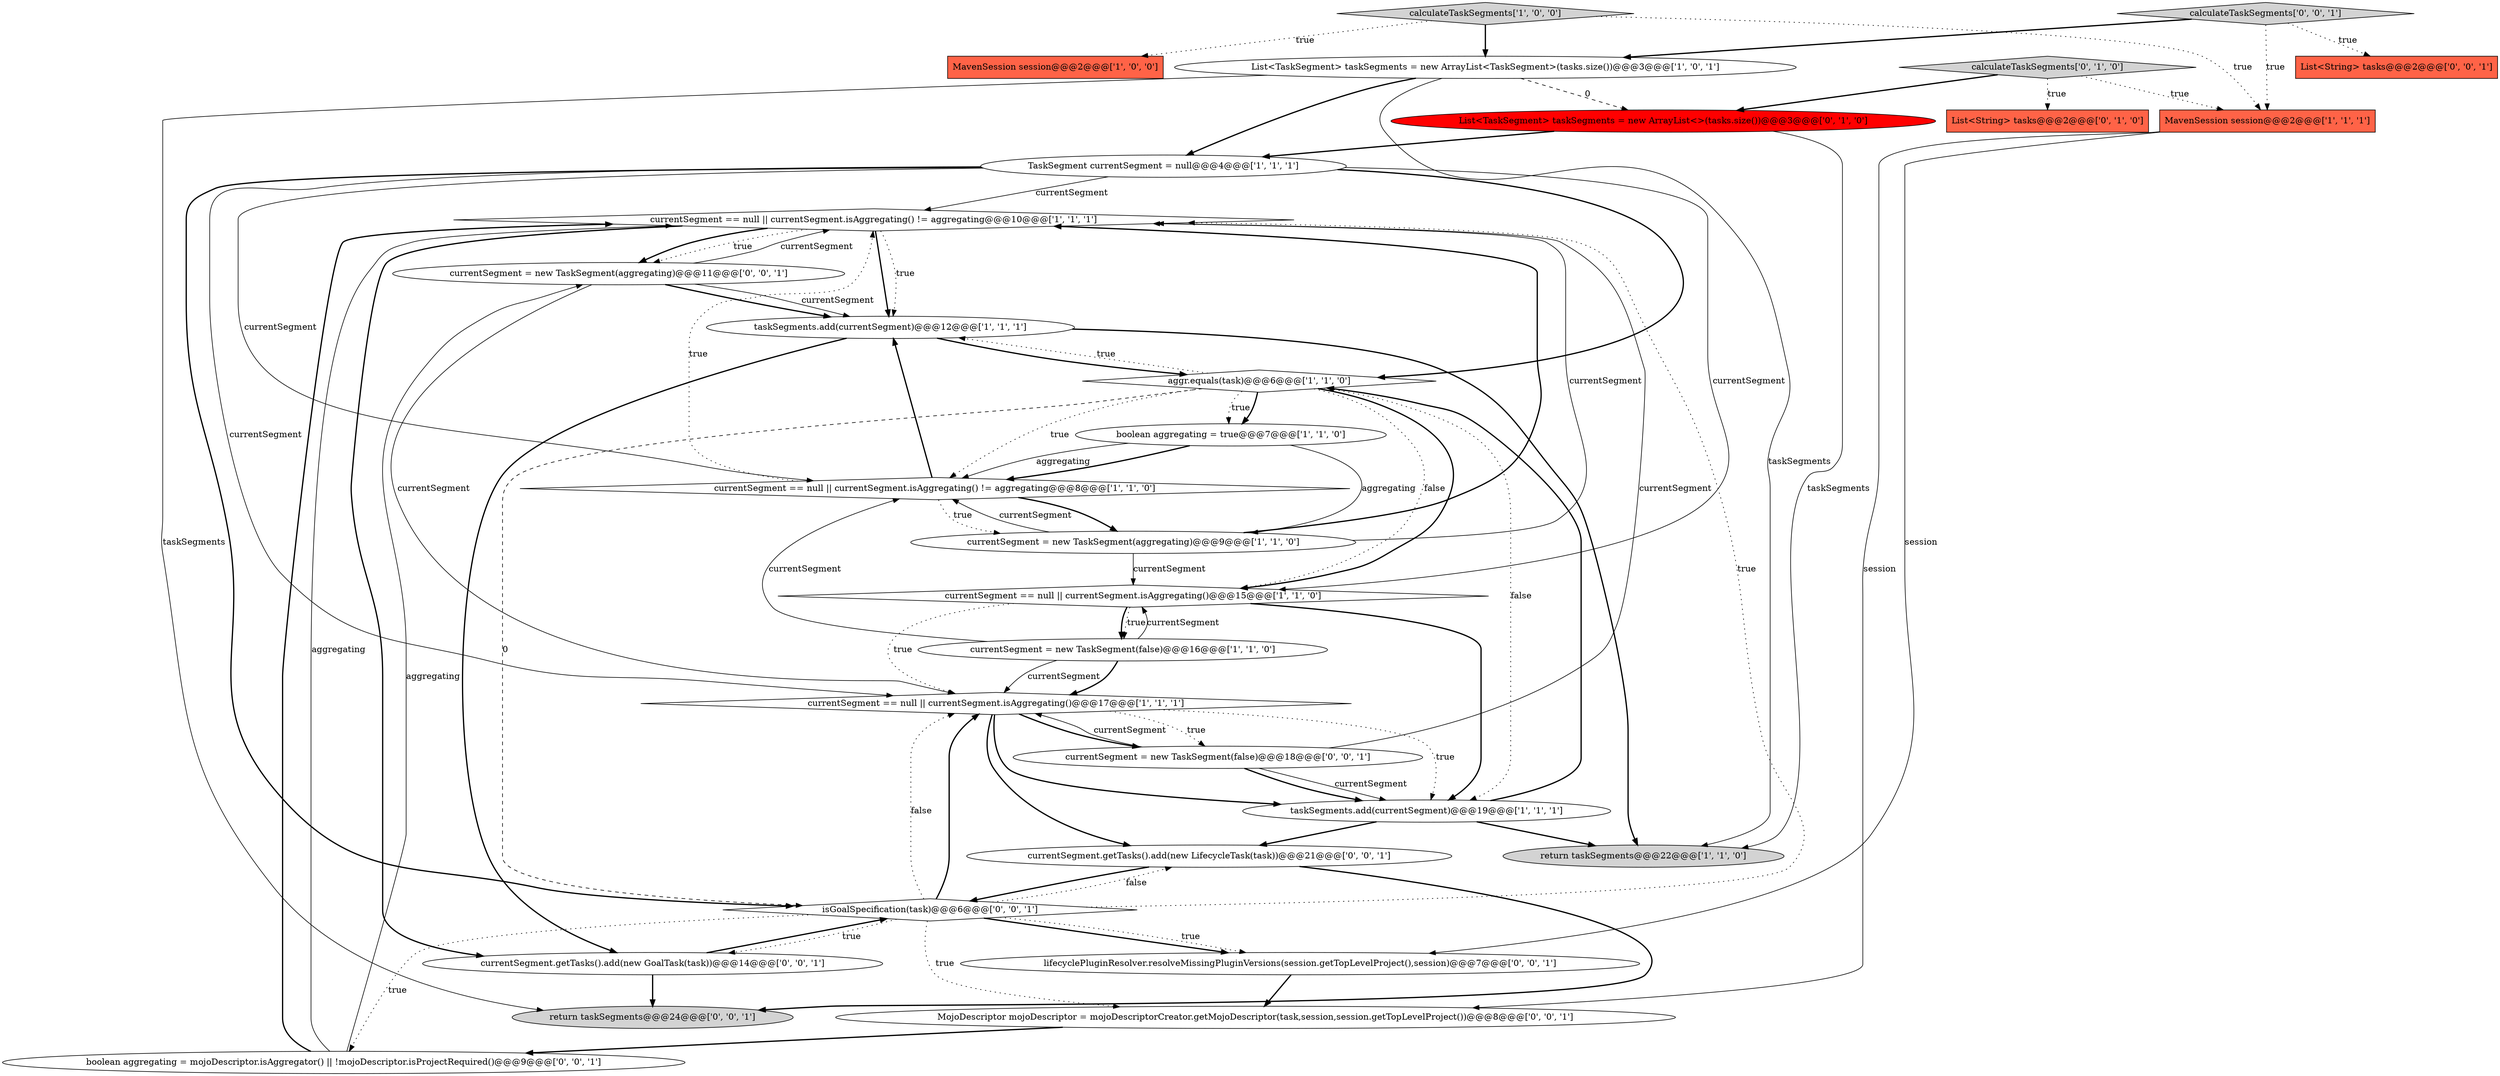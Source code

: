 digraph {
14 [style = filled, label = "List<TaskSegment> taskSegments = new ArrayList<TaskSegment>(tasks.size())@@@3@@@['1', '0', '1']", fillcolor = white, shape = ellipse image = "AAA0AAABBB1BBB"];
5 [style = filled, label = "calculateTaskSegments['1', '0', '0']", fillcolor = lightgray, shape = diamond image = "AAA0AAABBB1BBB"];
3 [style = filled, label = "currentSegment == null || currentSegment.isAggregating() != aggregating@@@10@@@['1', '1', '1']", fillcolor = white, shape = diamond image = "AAA0AAABBB1BBB"];
12 [style = filled, label = "MavenSession session@@@2@@@['1', '1', '1']", fillcolor = tomato, shape = box image = "AAA0AAABBB1BBB"];
23 [style = filled, label = "return taskSegments@@@24@@@['0', '0', '1']", fillcolor = lightgray, shape = ellipse image = "AAA0AAABBB3BBB"];
18 [style = filled, label = "List<TaskSegment> taskSegments = new ArrayList<>(tasks.size())@@@3@@@['0', '1', '0']", fillcolor = red, shape = ellipse image = "AAA1AAABBB2BBB"];
8 [style = filled, label = "currentSegment = new TaskSegment(false)@@@16@@@['1', '1', '0']", fillcolor = white, shape = ellipse image = "AAA0AAABBB1BBB"];
25 [style = filled, label = "boolean aggregating = mojoDescriptor.isAggregator() || !mojoDescriptor.isProjectRequired()@@@9@@@['0', '0', '1']", fillcolor = white, shape = ellipse image = "AAA0AAABBB3BBB"];
21 [style = filled, label = "currentSegment = new TaskSegment(false)@@@18@@@['0', '0', '1']", fillcolor = white, shape = ellipse image = "AAA0AAABBB3BBB"];
15 [style = filled, label = "currentSegment == null || currentSegment.isAggregating()@@@17@@@['1', '1', '1']", fillcolor = white, shape = diamond image = "AAA0AAABBB1BBB"];
28 [style = filled, label = "currentSegment = new TaskSegment(aggregating)@@@11@@@['0', '0', '1']", fillcolor = white, shape = ellipse image = "AAA0AAABBB3BBB"];
9 [style = filled, label = "currentSegment == null || currentSegment.isAggregating() != aggregating@@@8@@@['1', '1', '0']", fillcolor = white, shape = diamond image = "AAA0AAABBB1BBB"];
7 [style = filled, label = "aggr.equals(task)@@@6@@@['1', '1', '0']", fillcolor = white, shape = diamond image = "AAA0AAABBB1BBB"];
11 [style = filled, label = "MavenSession session@@@2@@@['1', '0', '0']", fillcolor = tomato, shape = box image = "AAA0AAABBB1BBB"];
20 [style = filled, label = "lifecyclePluginResolver.resolveMissingPluginVersions(session.getTopLevelProject(),session)@@@7@@@['0', '0', '1']", fillcolor = white, shape = ellipse image = "AAA0AAABBB3BBB"];
10 [style = filled, label = "currentSegment = new TaskSegment(aggregating)@@@9@@@['1', '1', '0']", fillcolor = white, shape = ellipse image = "AAA0AAABBB1BBB"];
26 [style = filled, label = "currentSegment.getTasks().add(new GoalTask(task))@@@14@@@['0', '0', '1']", fillcolor = white, shape = ellipse image = "AAA0AAABBB3BBB"];
1 [style = filled, label = "boolean aggregating = true@@@7@@@['1', '1', '0']", fillcolor = white, shape = ellipse image = "AAA0AAABBB1BBB"];
16 [style = filled, label = "List<String> tasks@@@2@@@['0', '1', '0']", fillcolor = tomato, shape = box image = "AAA0AAABBB2BBB"];
19 [style = filled, label = "calculateTaskSegments['0', '0', '1']", fillcolor = lightgray, shape = diamond image = "AAA0AAABBB3BBB"];
2 [style = filled, label = "taskSegments.add(currentSegment)@@@12@@@['1', '1', '1']", fillcolor = white, shape = ellipse image = "AAA0AAABBB1BBB"];
6 [style = filled, label = "return taskSegments@@@22@@@['1', '1', '0']", fillcolor = lightgray, shape = ellipse image = "AAA0AAABBB1BBB"];
29 [style = filled, label = "MojoDescriptor mojoDescriptor = mojoDescriptorCreator.getMojoDescriptor(task,session,session.getTopLevelProject())@@@8@@@['0', '0', '1']", fillcolor = white, shape = ellipse image = "AAA0AAABBB3BBB"];
24 [style = filled, label = "isGoalSpecification(task)@@@6@@@['0', '0', '1']", fillcolor = white, shape = diamond image = "AAA0AAABBB3BBB"];
17 [style = filled, label = "calculateTaskSegments['0', '1', '0']", fillcolor = lightgray, shape = diamond image = "AAA0AAABBB2BBB"];
13 [style = filled, label = "currentSegment == null || currentSegment.isAggregating()@@@15@@@['1', '1', '0']", fillcolor = white, shape = diamond image = "AAA0AAABBB1BBB"];
4 [style = filled, label = "taskSegments.add(currentSegment)@@@19@@@['1', '1', '1']", fillcolor = white, shape = ellipse image = "AAA0AAABBB1BBB"];
0 [style = filled, label = "TaskSegment currentSegment = null@@@4@@@['1', '1', '1']", fillcolor = white, shape = ellipse image = "AAA0AAABBB1BBB"];
22 [style = filled, label = "currentSegment.getTasks().add(new LifecycleTask(task))@@@21@@@['0', '0', '1']", fillcolor = white, shape = ellipse image = "AAA0AAABBB3BBB"];
27 [style = filled, label = "List<String> tasks@@@2@@@['0', '0', '1']", fillcolor = tomato, shape = box image = "AAA0AAABBB3BBB"];
2->26 [style = bold, label=""];
24->25 [style = dotted, label="true"];
2->6 [style = bold, label=""];
15->21 [style = bold, label=""];
12->29 [style = solid, label="session"];
9->10 [style = bold, label=""];
5->12 [style = dotted, label="true"];
15->21 [style = dotted, label="true"];
10->9 [style = solid, label="currentSegment"];
5->11 [style = dotted, label="true"];
0->24 [style = bold, label=""];
8->9 [style = solid, label="currentSegment"];
14->6 [style = solid, label="taskSegments"];
13->15 [style = dotted, label="true"];
0->3 [style = solid, label="currentSegment"];
24->3 [style = dotted, label="true"];
21->4 [style = solid, label="currentSegment"];
10->13 [style = solid, label="currentSegment"];
7->1 [style = dotted, label="true"];
18->0 [style = bold, label=""];
18->6 [style = solid, label="taskSegments"];
8->15 [style = solid, label="currentSegment"];
7->1 [style = bold, label=""];
9->2 [style = bold, label=""];
21->15 [style = solid, label="currentSegment"];
25->3 [style = bold, label=""];
19->27 [style = dotted, label="true"];
26->24 [style = bold, label=""];
22->23 [style = bold, label=""];
0->7 [style = bold, label=""];
24->20 [style = bold, label=""];
17->16 [style = dotted, label="true"];
3->2 [style = bold, label=""];
24->26 [style = dotted, label="true"];
1->10 [style = solid, label="aggregating"];
7->4 [style = dotted, label="false"];
7->13 [style = dotted, label="false"];
14->18 [style = dashed, label="0"];
9->10 [style = dotted, label="true"];
4->22 [style = bold, label=""];
25->3 [style = solid, label="aggregating"];
9->3 [style = dotted, label="true"];
21->4 [style = bold, label=""];
0->9 [style = solid, label="currentSegment"];
7->2 [style = dotted, label="true"];
8->15 [style = bold, label=""];
3->26 [style = bold, label=""];
19->12 [style = dotted, label="true"];
28->2 [style = solid, label="currentSegment"];
4->7 [style = bold, label=""];
1->9 [style = bold, label=""];
15->22 [style = bold, label=""];
10->3 [style = solid, label="currentSegment"];
14->23 [style = solid, label="taskSegments"];
3->28 [style = bold, label=""];
19->14 [style = bold, label=""];
24->15 [style = dotted, label="false"];
17->12 [style = dotted, label="true"];
13->8 [style = dotted, label="true"];
24->20 [style = dotted, label="true"];
24->22 [style = dotted, label="false"];
24->15 [style = bold, label=""];
3->28 [style = dotted, label="true"];
7->13 [style = bold, label=""];
8->13 [style = solid, label="currentSegment"];
28->3 [style = solid, label="currentSegment"];
0->13 [style = solid, label="currentSegment"];
20->29 [style = bold, label=""];
4->6 [style = bold, label=""];
1->9 [style = solid, label="aggregating"];
24->29 [style = dotted, label="true"];
29->25 [style = bold, label=""];
10->3 [style = bold, label=""];
5->14 [style = bold, label=""];
7->9 [style = dotted, label="true"];
15->4 [style = dotted, label="true"];
25->28 [style = solid, label="aggregating"];
28->2 [style = bold, label=""];
14->0 [style = bold, label=""];
7->24 [style = dashed, label="0"];
26->23 [style = bold, label=""];
15->4 [style = bold, label=""];
2->7 [style = bold, label=""];
22->24 [style = bold, label=""];
13->8 [style = bold, label=""];
12->20 [style = solid, label="session"];
0->15 [style = solid, label="currentSegment"];
21->3 [style = solid, label="currentSegment"];
28->15 [style = solid, label="currentSegment"];
17->18 [style = bold, label=""];
3->2 [style = dotted, label="true"];
13->4 [style = bold, label=""];
}
